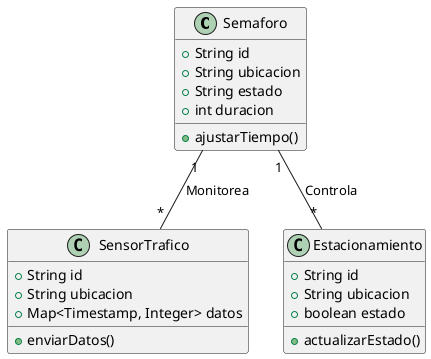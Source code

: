 @startuml
class Semaforo {
    +String id
    +String ubicacion
    +String estado
    +int duracion
    +ajustarTiempo()
}

class SensorTrafico {
    +String id
    +String ubicacion
    +Map<Timestamp, Integer> datos
    +enviarDatos()
}

class Estacionamiento {
    +String id
    +String ubicacion
    +boolean estado
    +actualizarEstado()
}

Semaforo "1" -- "*" SensorTrafico : "Monitorea"
Semaforo "1" -- "*" Estacionamiento : "Controla"

@enduml
